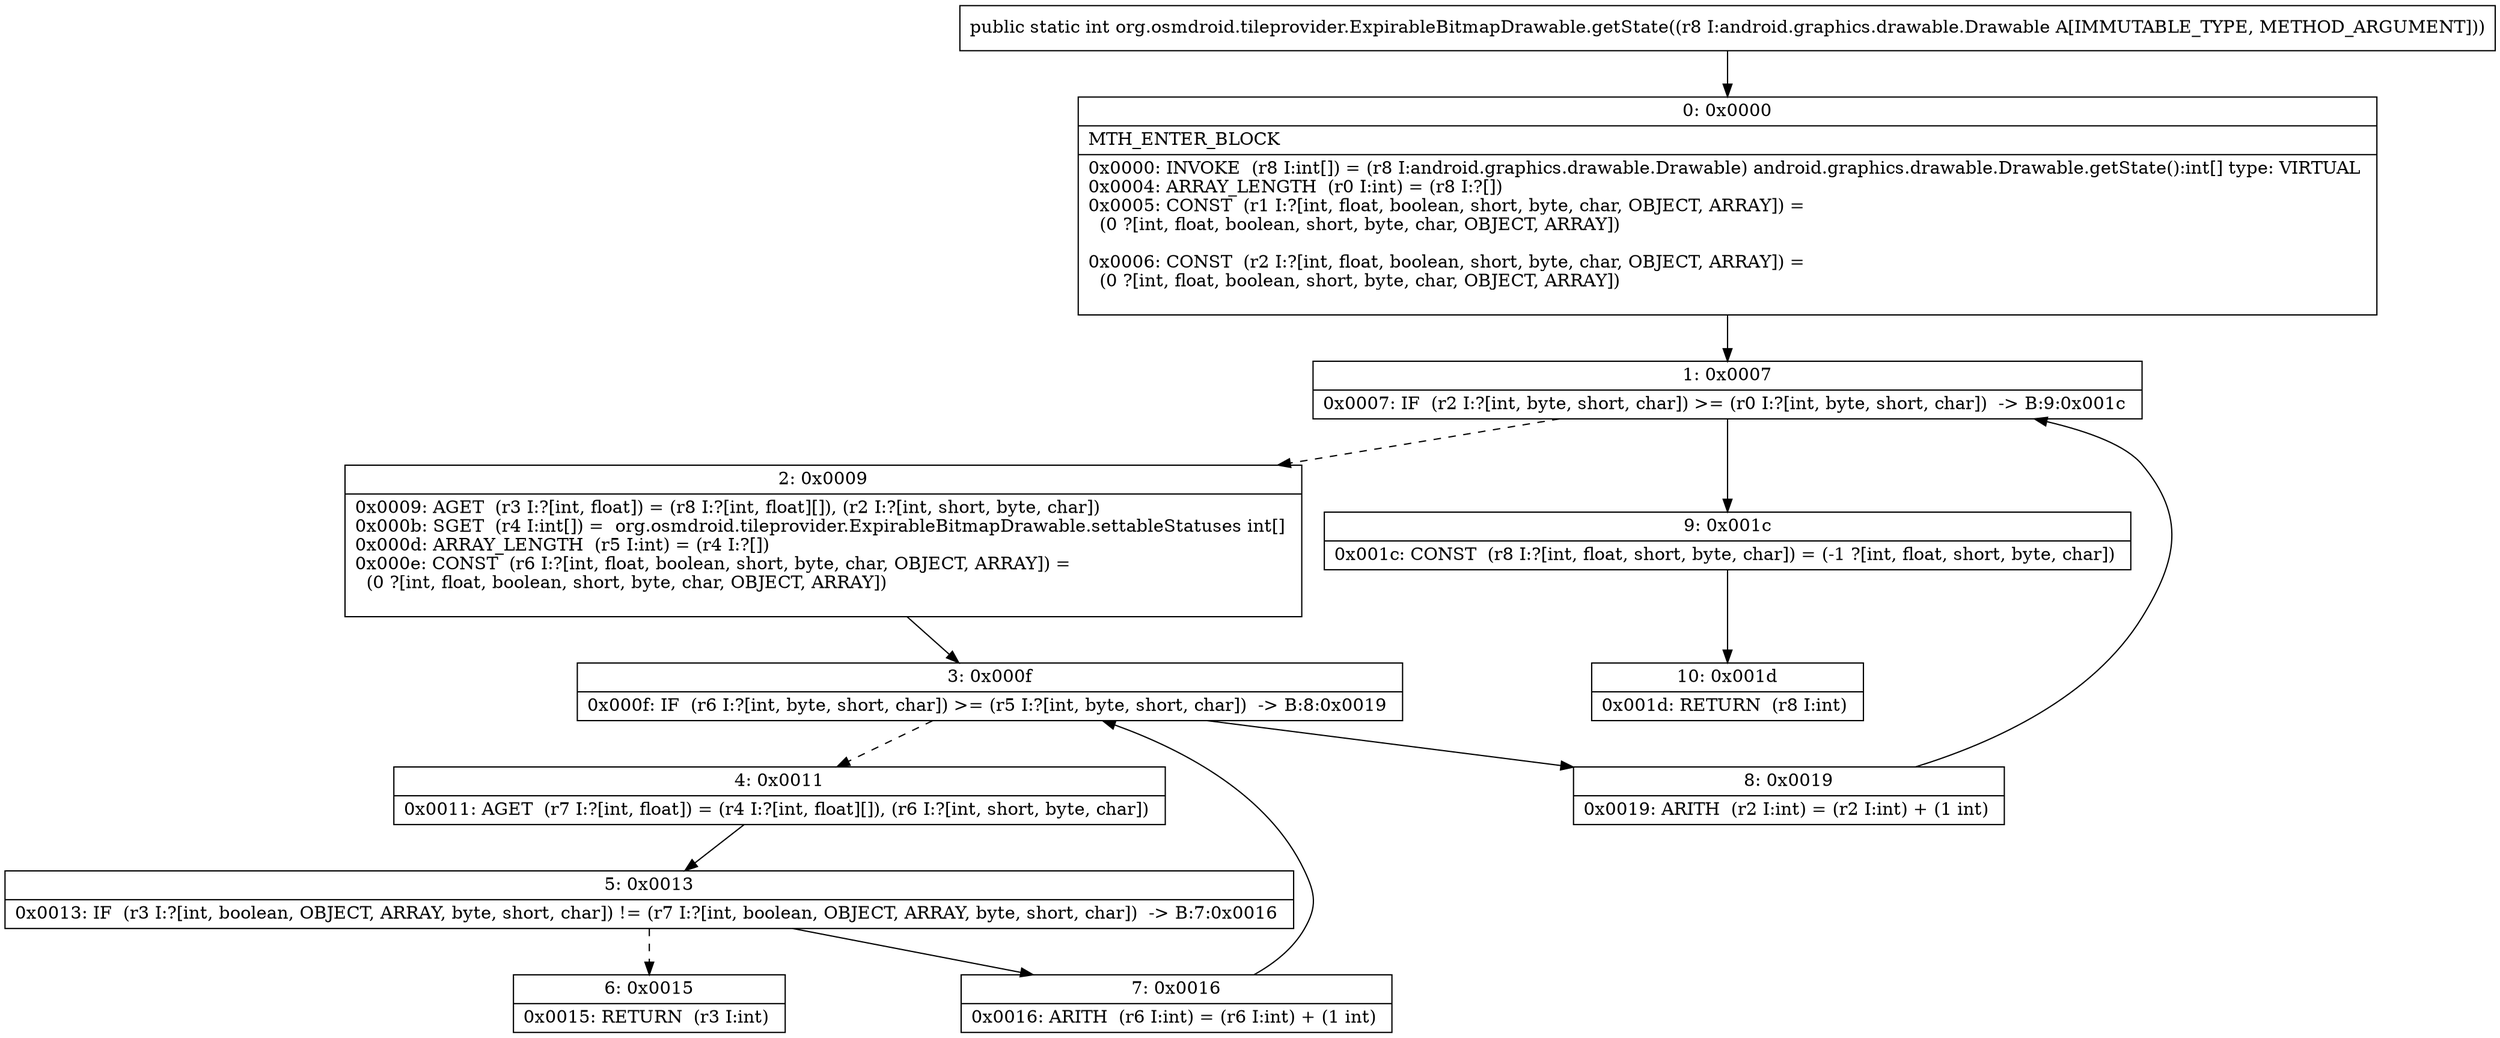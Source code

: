digraph "CFG fororg.osmdroid.tileprovider.ExpirableBitmapDrawable.getState(Landroid\/graphics\/drawable\/Drawable;)I" {
Node_0 [shape=record,label="{0\:\ 0x0000|MTH_ENTER_BLOCK\l|0x0000: INVOKE  (r8 I:int[]) = (r8 I:android.graphics.drawable.Drawable) android.graphics.drawable.Drawable.getState():int[] type: VIRTUAL \l0x0004: ARRAY_LENGTH  (r0 I:int) = (r8 I:?[]) \l0x0005: CONST  (r1 I:?[int, float, boolean, short, byte, char, OBJECT, ARRAY]) = \l  (0 ?[int, float, boolean, short, byte, char, OBJECT, ARRAY])\l \l0x0006: CONST  (r2 I:?[int, float, boolean, short, byte, char, OBJECT, ARRAY]) = \l  (0 ?[int, float, boolean, short, byte, char, OBJECT, ARRAY])\l \l}"];
Node_1 [shape=record,label="{1\:\ 0x0007|0x0007: IF  (r2 I:?[int, byte, short, char]) \>= (r0 I:?[int, byte, short, char])  \-\> B:9:0x001c \l}"];
Node_2 [shape=record,label="{2\:\ 0x0009|0x0009: AGET  (r3 I:?[int, float]) = (r8 I:?[int, float][]), (r2 I:?[int, short, byte, char]) \l0x000b: SGET  (r4 I:int[]) =  org.osmdroid.tileprovider.ExpirableBitmapDrawable.settableStatuses int[] \l0x000d: ARRAY_LENGTH  (r5 I:int) = (r4 I:?[]) \l0x000e: CONST  (r6 I:?[int, float, boolean, short, byte, char, OBJECT, ARRAY]) = \l  (0 ?[int, float, boolean, short, byte, char, OBJECT, ARRAY])\l \l}"];
Node_3 [shape=record,label="{3\:\ 0x000f|0x000f: IF  (r6 I:?[int, byte, short, char]) \>= (r5 I:?[int, byte, short, char])  \-\> B:8:0x0019 \l}"];
Node_4 [shape=record,label="{4\:\ 0x0011|0x0011: AGET  (r7 I:?[int, float]) = (r4 I:?[int, float][]), (r6 I:?[int, short, byte, char]) \l}"];
Node_5 [shape=record,label="{5\:\ 0x0013|0x0013: IF  (r3 I:?[int, boolean, OBJECT, ARRAY, byte, short, char]) != (r7 I:?[int, boolean, OBJECT, ARRAY, byte, short, char])  \-\> B:7:0x0016 \l}"];
Node_6 [shape=record,label="{6\:\ 0x0015|0x0015: RETURN  (r3 I:int) \l}"];
Node_7 [shape=record,label="{7\:\ 0x0016|0x0016: ARITH  (r6 I:int) = (r6 I:int) + (1 int) \l}"];
Node_8 [shape=record,label="{8\:\ 0x0019|0x0019: ARITH  (r2 I:int) = (r2 I:int) + (1 int) \l}"];
Node_9 [shape=record,label="{9\:\ 0x001c|0x001c: CONST  (r8 I:?[int, float, short, byte, char]) = (\-1 ?[int, float, short, byte, char]) \l}"];
Node_10 [shape=record,label="{10\:\ 0x001d|0x001d: RETURN  (r8 I:int) \l}"];
MethodNode[shape=record,label="{public static int org.osmdroid.tileprovider.ExpirableBitmapDrawable.getState((r8 I:android.graphics.drawable.Drawable A[IMMUTABLE_TYPE, METHOD_ARGUMENT])) }"];
MethodNode -> Node_0;
Node_0 -> Node_1;
Node_1 -> Node_2[style=dashed];
Node_1 -> Node_9;
Node_2 -> Node_3;
Node_3 -> Node_4[style=dashed];
Node_3 -> Node_8;
Node_4 -> Node_5;
Node_5 -> Node_6[style=dashed];
Node_5 -> Node_7;
Node_7 -> Node_3;
Node_8 -> Node_1;
Node_9 -> Node_10;
}

